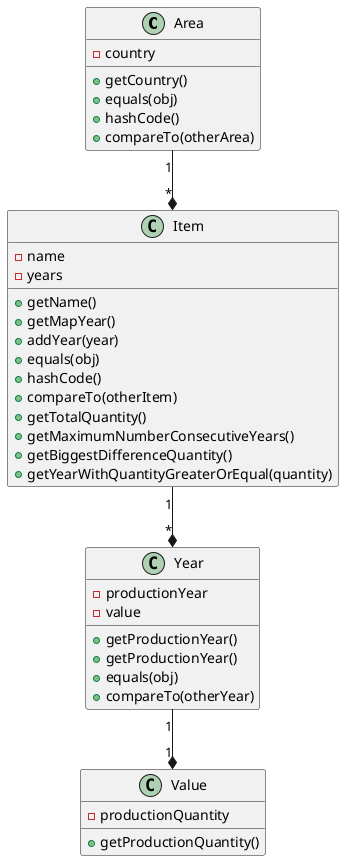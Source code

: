 @startuml

class Area {
    -country
    +getCountry()
    +equals(obj)
    +hashCode()
    +compareTo(otherArea)
}

class Item {
    -name
    -years
    +getName()
    +getMapYear()
    +addYear(year)
    +equals(obj)
    +hashCode()
    +compareTo(otherItem)
    +getTotalQuantity()
    +getMaximumNumberConsecutiveYears()
    +getBiggestDifferenceQuantity()
    +getYearWithQuantityGreaterOrEqual(quantity)
}

class Year {
    -productionYear
    -value
    +getProductionYear()
    +getProductionYear()
    +equals(obj)
    +compareTo(otherYear)
}

class Value {
    -productionQuantity
    +getProductionQuantity()
}


'Composition
Area "1" --* "*" Item
Item "1" --* "*" Year
Year "1" --* "1" Value

@enduml